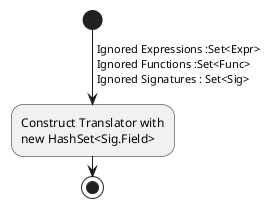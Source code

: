 @startuml
start
 -> Ignored Expressions :Set<Expr>
 Ignored Functions :Set<Func>
 Ignored Signatures : Set<Sig>;
 :Construct Translator with
 new HashSet<Sig.Field>;
stop
@enduml
